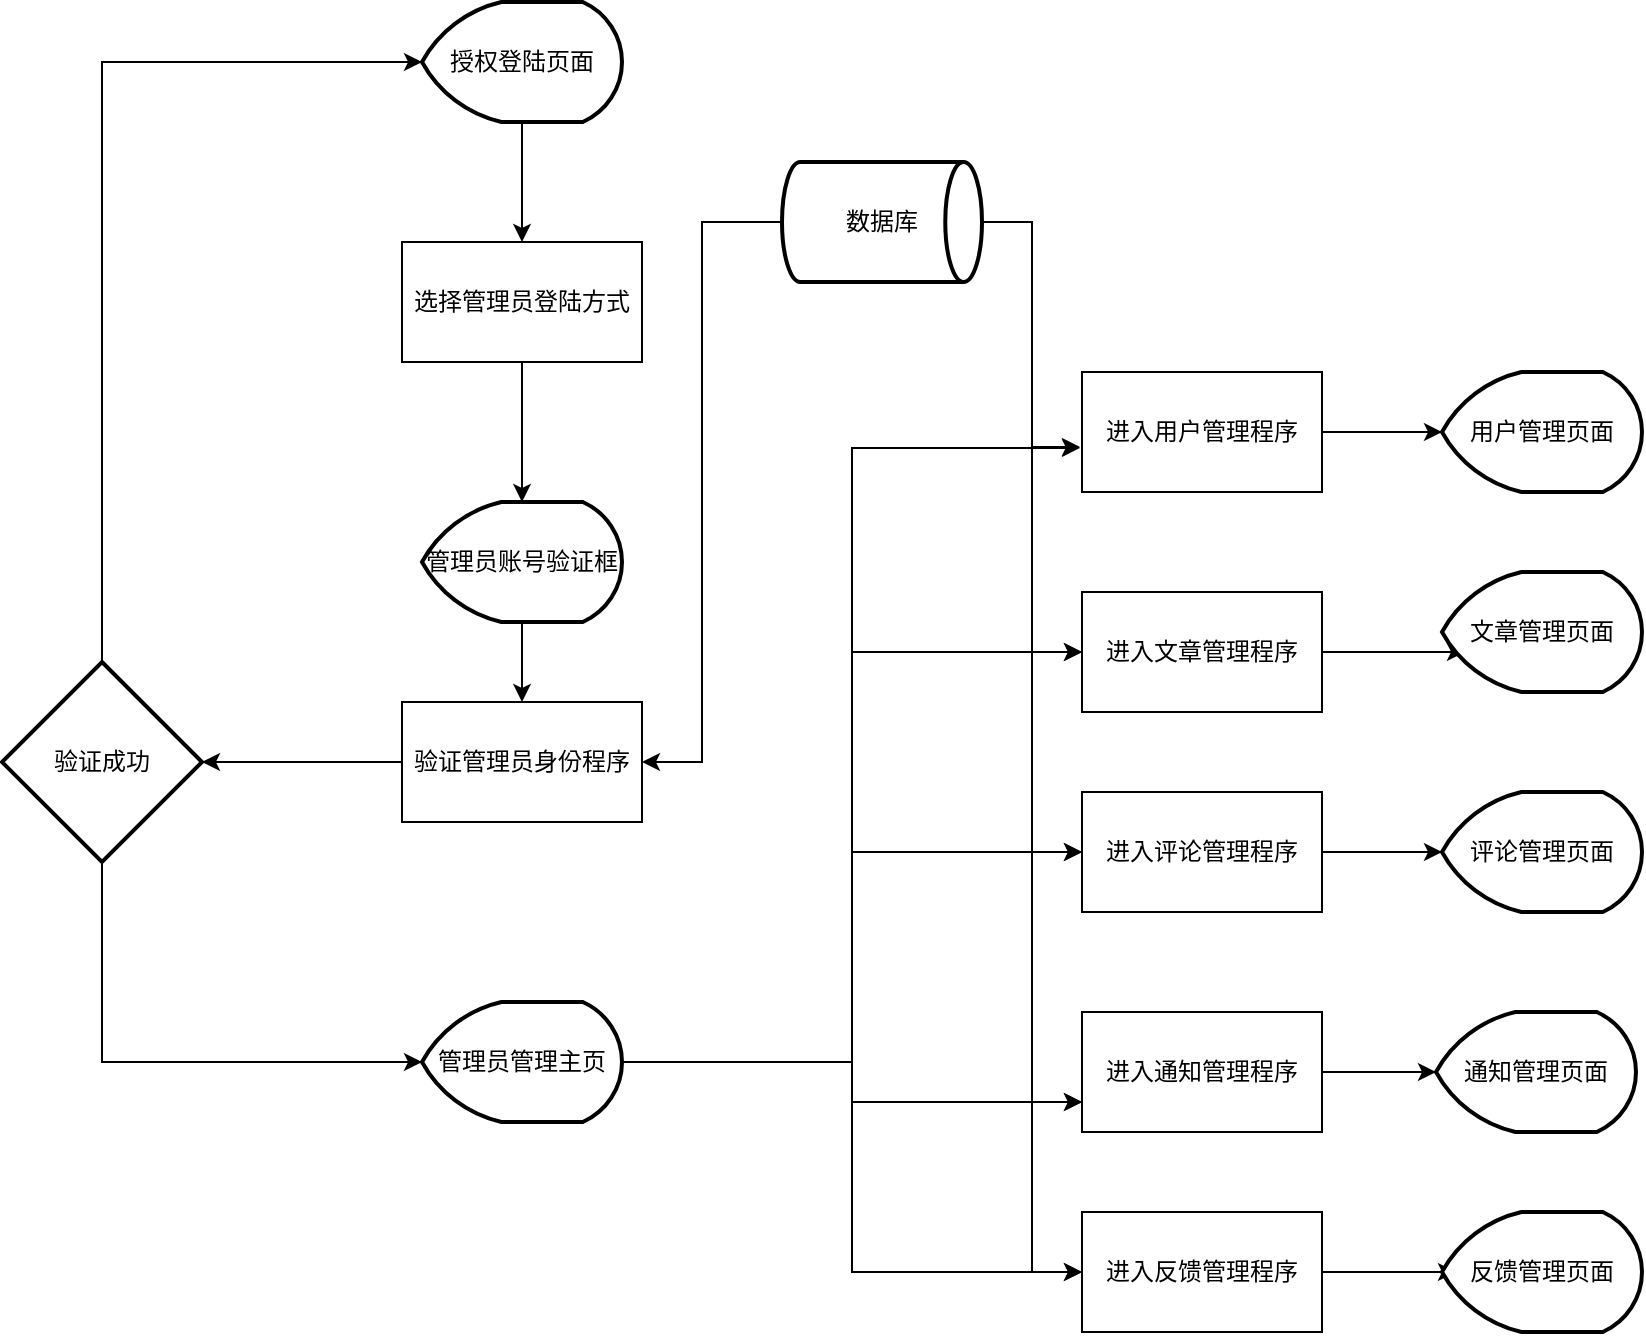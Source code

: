 <mxfile version="13.10.4" type="github">
  <diagram id="C5RBs43oDa-KdzZeNtuy" name="Page-1">
    <mxGraphModel dx="1002" dy="1851" grid="1" gridSize="10" guides="1" tooltips="1" connect="1" arrows="1" fold="1" page="1" pageScale="1" pageWidth="827" pageHeight="1169" math="0" shadow="0">
      <root>
        <mxCell id="WIyWlLk6GJQsqaUBKTNV-0" />
        <mxCell id="WIyWlLk6GJQsqaUBKTNV-1" parent="WIyWlLk6GJQsqaUBKTNV-0" />
        <mxCell id="TCICsbKsThFR8vkZy2Lz-17" style="edgeStyle=orthogonalEdgeStyle;rounded=0;orthogonalLoop=1;jettySize=auto;html=1;exitX=0.5;exitY=1;exitDx=0;exitDy=0;exitPerimeter=0;entryX=0.5;entryY=0;entryDx=0;entryDy=0;" edge="1" parent="WIyWlLk6GJQsqaUBKTNV-1" source="TCICsbKsThFR8vkZy2Lz-0" target="TCICsbKsThFR8vkZy2Lz-1">
          <mxGeometry relative="1" as="geometry" />
        </mxCell>
        <mxCell id="TCICsbKsThFR8vkZy2Lz-0" value="授权登陆页面" style="strokeWidth=2;html=1;shape=mxgraph.flowchart.display;whiteSpace=wrap;" vertex="1" parent="WIyWlLk6GJQsqaUBKTNV-1">
          <mxGeometry x="700" y="-90" width="100" height="60" as="geometry" />
        </mxCell>
        <mxCell id="TCICsbKsThFR8vkZy2Lz-18" style="edgeStyle=orthogonalEdgeStyle;rounded=0;orthogonalLoop=1;jettySize=auto;html=1;exitX=0.5;exitY=1;exitDx=0;exitDy=0;" edge="1" parent="WIyWlLk6GJQsqaUBKTNV-1" source="TCICsbKsThFR8vkZy2Lz-1" target="TCICsbKsThFR8vkZy2Lz-14">
          <mxGeometry relative="1" as="geometry" />
        </mxCell>
        <mxCell id="TCICsbKsThFR8vkZy2Lz-1" value="选择管理员登陆方式" style="rounded=0;whiteSpace=wrap;html=1;" vertex="1" parent="WIyWlLk6GJQsqaUBKTNV-1">
          <mxGeometry x="690" y="30" width="120" height="60" as="geometry" />
        </mxCell>
        <mxCell id="TCICsbKsThFR8vkZy2Lz-35" style="edgeStyle=orthogonalEdgeStyle;rounded=0;orthogonalLoop=1;jettySize=auto;html=1;exitX=1;exitY=0.5;exitDx=0;exitDy=0;entryX=0;entryY=0.5;entryDx=0;entryDy=0;entryPerimeter=0;" edge="1" parent="WIyWlLk6GJQsqaUBKTNV-1" source="TCICsbKsThFR8vkZy2Lz-2" target="TCICsbKsThFR8vkZy2Lz-8">
          <mxGeometry relative="1" as="geometry" />
        </mxCell>
        <mxCell id="TCICsbKsThFR8vkZy2Lz-2" value="进入用户管理程序" style="rounded=0;whiteSpace=wrap;html=1;" vertex="1" parent="WIyWlLk6GJQsqaUBKTNV-1">
          <mxGeometry x="1030" y="95" width="120" height="60" as="geometry" />
        </mxCell>
        <mxCell id="TCICsbKsThFR8vkZy2Lz-22" style="edgeStyle=orthogonalEdgeStyle;rounded=0;orthogonalLoop=1;jettySize=auto;html=1;exitX=0.5;exitY=1;exitDx=0;exitDy=0;exitPerimeter=0;entryX=0;entryY=0.5;entryDx=0;entryDy=0;entryPerimeter=0;" edge="1" parent="WIyWlLk6GJQsqaUBKTNV-1" source="TCICsbKsThFR8vkZy2Lz-3" target="TCICsbKsThFR8vkZy2Lz-16">
          <mxGeometry relative="1" as="geometry" />
        </mxCell>
        <mxCell id="TCICsbKsThFR8vkZy2Lz-23" style="edgeStyle=orthogonalEdgeStyle;rounded=0;orthogonalLoop=1;jettySize=auto;html=1;exitX=0.5;exitY=0;exitDx=0;exitDy=0;exitPerimeter=0;entryX=0;entryY=0.5;entryDx=0;entryDy=0;entryPerimeter=0;" edge="1" parent="WIyWlLk6GJQsqaUBKTNV-1" source="TCICsbKsThFR8vkZy2Lz-3" target="TCICsbKsThFR8vkZy2Lz-0">
          <mxGeometry relative="1" as="geometry" />
        </mxCell>
        <mxCell id="TCICsbKsThFR8vkZy2Lz-3" value="验证成功" style="strokeWidth=2;html=1;shape=mxgraph.flowchart.decision;whiteSpace=wrap;" vertex="1" parent="WIyWlLk6GJQsqaUBKTNV-1">
          <mxGeometry x="490" y="240" width="100" height="100" as="geometry" />
        </mxCell>
        <mxCell id="TCICsbKsThFR8vkZy2Lz-36" style="edgeStyle=orthogonalEdgeStyle;rounded=0;orthogonalLoop=1;jettySize=auto;html=1;exitX=1;exitY=0.5;exitDx=0;exitDy=0;entryX=0.115;entryY=0.667;entryDx=0;entryDy=0;entryPerimeter=0;" edge="1" parent="WIyWlLk6GJQsqaUBKTNV-1" source="TCICsbKsThFR8vkZy2Lz-4" target="TCICsbKsThFR8vkZy2Lz-9">
          <mxGeometry relative="1" as="geometry" />
        </mxCell>
        <mxCell id="TCICsbKsThFR8vkZy2Lz-4" value="进入文章管理程序" style="rounded=0;whiteSpace=wrap;html=1;" vertex="1" parent="WIyWlLk6GJQsqaUBKTNV-1">
          <mxGeometry x="1030" y="205" width="120" height="60" as="geometry" />
        </mxCell>
        <mxCell id="TCICsbKsThFR8vkZy2Lz-37" style="edgeStyle=orthogonalEdgeStyle;rounded=0;orthogonalLoop=1;jettySize=auto;html=1;exitX=1;exitY=0.5;exitDx=0;exitDy=0;" edge="1" parent="WIyWlLk6GJQsqaUBKTNV-1" source="TCICsbKsThFR8vkZy2Lz-5" target="TCICsbKsThFR8vkZy2Lz-10">
          <mxGeometry relative="1" as="geometry" />
        </mxCell>
        <mxCell id="TCICsbKsThFR8vkZy2Lz-5" value="进入评论管理程序" style="rounded=0;whiteSpace=wrap;html=1;" vertex="1" parent="WIyWlLk6GJQsqaUBKTNV-1">
          <mxGeometry x="1030" y="305" width="120" height="60" as="geometry" />
        </mxCell>
        <mxCell id="TCICsbKsThFR8vkZy2Lz-38" style="edgeStyle=orthogonalEdgeStyle;rounded=0;orthogonalLoop=1;jettySize=auto;html=1;exitX=1;exitY=0.5;exitDx=0;exitDy=0;entryX=0;entryY=0.5;entryDx=0;entryDy=0;entryPerimeter=0;" edge="1" parent="WIyWlLk6GJQsqaUBKTNV-1" source="TCICsbKsThFR8vkZy2Lz-6" target="TCICsbKsThFR8vkZy2Lz-11">
          <mxGeometry relative="1" as="geometry" />
        </mxCell>
        <mxCell id="TCICsbKsThFR8vkZy2Lz-6" value="进入通知管理程序" style="rounded=0;whiteSpace=wrap;html=1;" vertex="1" parent="WIyWlLk6GJQsqaUBKTNV-1">
          <mxGeometry x="1030" y="415" width="120" height="60" as="geometry" />
        </mxCell>
        <mxCell id="TCICsbKsThFR8vkZy2Lz-39" style="edgeStyle=orthogonalEdgeStyle;rounded=0;orthogonalLoop=1;jettySize=auto;html=1;exitX=1;exitY=0.5;exitDx=0;exitDy=0;entryX=0.07;entryY=0.5;entryDx=0;entryDy=0;entryPerimeter=0;" edge="1" parent="WIyWlLk6GJQsqaUBKTNV-1" source="TCICsbKsThFR8vkZy2Lz-7" target="TCICsbKsThFR8vkZy2Lz-12">
          <mxGeometry relative="1" as="geometry" />
        </mxCell>
        <mxCell id="TCICsbKsThFR8vkZy2Lz-7" value="进入反馈管理程序" style="rounded=0;whiteSpace=wrap;html=1;" vertex="1" parent="WIyWlLk6GJQsqaUBKTNV-1">
          <mxGeometry x="1030" y="515" width="120" height="60" as="geometry" />
        </mxCell>
        <mxCell id="TCICsbKsThFR8vkZy2Lz-8" value="用户管理页面" style="strokeWidth=2;html=1;shape=mxgraph.flowchart.display;whiteSpace=wrap;" vertex="1" parent="WIyWlLk6GJQsqaUBKTNV-1">
          <mxGeometry x="1210" y="95" width="100" height="60" as="geometry" />
        </mxCell>
        <mxCell id="TCICsbKsThFR8vkZy2Lz-9" value="文章管理页面" style="strokeWidth=2;html=1;shape=mxgraph.flowchart.display;whiteSpace=wrap;" vertex="1" parent="WIyWlLk6GJQsqaUBKTNV-1">
          <mxGeometry x="1210" y="195" width="100" height="60" as="geometry" />
        </mxCell>
        <mxCell id="TCICsbKsThFR8vkZy2Lz-10" value="评论管理页面" style="strokeWidth=2;html=1;shape=mxgraph.flowchart.display;whiteSpace=wrap;" vertex="1" parent="WIyWlLk6GJQsqaUBKTNV-1">
          <mxGeometry x="1210" y="305" width="100" height="60" as="geometry" />
        </mxCell>
        <mxCell id="TCICsbKsThFR8vkZy2Lz-11" value="通知管理页面" style="strokeWidth=2;html=1;shape=mxgraph.flowchart.display;whiteSpace=wrap;" vertex="1" parent="WIyWlLk6GJQsqaUBKTNV-1">
          <mxGeometry x="1207" y="415" width="100" height="60" as="geometry" />
        </mxCell>
        <mxCell id="TCICsbKsThFR8vkZy2Lz-12" value="反馈管理页面" style="strokeWidth=2;html=1;shape=mxgraph.flowchart.display;whiteSpace=wrap;" vertex="1" parent="WIyWlLk6GJQsqaUBKTNV-1">
          <mxGeometry x="1210" y="515" width="100" height="60" as="geometry" />
        </mxCell>
        <mxCell id="TCICsbKsThFR8vkZy2Lz-24" style="edgeStyle=orthogonalEdgeStyle;rounded=0;orthogonalLoop=1;jettySize=auto;html=1;exitX=0;exitY=0.5;exitDx=0;exitDy=0;exitPerimeter=0;" edge="1" parent="WIyWlLk6GJQsqaUBKTNV-1" source="TCICsbKsThFR8vkZy2Lz-13" target="TCICsbKsThFR8vkZy2Lz-15">
          <mxGeometry relative="1" as="geometry">
            <Array as="points">
              <mxPoint x="840" y="20" />
              <mxPoint x="840" y="290" />
            </Array>
          </mxGeometry>
        </mxCell>
        <mxCell id="TCICsbKsThFR8vkZy2Lz-25" style="edgeStyle=orthogonalEdgeStyle;rounded=0;orthogonalLoop=1;jettySize=auto;html=1;exitX=1;exitY=0.5;exitDx=0;exitDy=0;exitPerimeter=0;entryX=-0.008;entryY=0.625;entryDx=0;entryDy=0;entryPerimeter=0;" edge="1" parent="WIyWlLk6GJQsqaUBKTNV-1" source="TCICsbKsThFR8vkZy2Lz-13" target="TCICsbKsThFR8vkZy2Lz-2">
          <mxGeometry relative="1" as="geometry" />
        </mxCell>
        <mxCell id="TCICsbKsThFR8vkZy2Lz-26" style="edgeStyle=orthogonalEdgeStyle;rounded=0;orthogonalLoop=1;jettySize=auto;html=1;exitX=1;exitY=0.5;exitDx=0;exitDy=0;exitPerimeter=0;entryX=0;entryY=0.5;entryDx=0;entryDy=0;" edge="1" parent="WIyWlLk6GJQsqaUBKTNV-1" source="TCICsbKsThFR8vkZy2Lz-13" target="TCICsbKsThFR8vkZy2Lz-4">
          <mxGeometry relative="1" as="geometry" />
        </mxCell>
        <mxCell id="TCICsbKsThFR8vkZy2Lz-40" style="edgeStyle=orthogonalEdgeStyle;rounded=0;orthogonalLoop=1;jettySize=auto;html=1;exitX=1;exitY=0.5;exitDx=0;exitDy=0;exitPerimeter=0;entryX=0;entryY=0.5;entryDx=0;entryDy=0;" edge="1" parent="WIyWlLk6GJQsqaUBKTNV-1" source="TCICsbKsThFR8vkZy2Lz-13" target="TCICsbKsThFR8vkZy2Lz-5">
          <mxGeometry relative="1" as="geometry" />
        </mxCell>
        <mxCell id="TCICsbKsThFR8vkZy2Lz-41" style="edgeStyle=orthogonalEdgeStyle;rounded=0;orthogonalLoop=1;jettySize=auto;html=1;exitX=1;exitY=0.5;exitDx=0;exitDy=0;exitPerimeter=0;entryX=0;entryY=0.75;entryDx=0;entryDy=0;" edge="1" parent="WIyWlLk6GJQsqaUBKTNV-1" source="TCICsbKsThFR8vkZy2Lz-13" target="TCICsbKsThFR8vkZy2Lz-6">
          <mxGeometry relative="1" as="geometry" />
        </mxCell>
        <mxCell id="TCICsbKsThFR8vkZy2Lz-42" style="edgeStyle=orthogonalEdgeStyle;rounded=0;orthogonalLoop=1;jettySize=auto;html=1;exitX=1;exitY=0.5;exitDx=0;exitDy=0;exitPerimeter=0;entryX=0;entryY=0.5;entryDx=0;entryDy=0;" edge="1" parent="WIyWlLk6GJQsqaUBKTNV-1" source="TCICsbKsThFR8vkZy2Lz-13" target="TCICsbKsThFR8vkZy2Lz-7">
          <mxGeometry relative="1" as="geometry" />
        </mxCell>
        <mxCell id="TCICsbKsThFR8vkZy2Lz-13" value="数据库" style="strokeWidth=2;html=1;shape=mxgraph.flowchart.direct_data;whiteSpace=wrap;" vertex="1" parent="WIyWlLk6GJQsqaUBKTNV-1">
          <mxGeometry x="880" y="-10" width="100" height="60" as="geometry" />
        </mxCell>
        <mxCell id="TCICsbKsThFR8vkZy2Lz-19" style="edgeStyle=orthogonalEdgeStyle;rounded=0;orthogonalLoop=1;jettySize=auto;html=1;exitX=0.5;exitY=1;exitDx=0;exitDy=0;exitPerimeter=0;" edge="1" parent="WIyWlLk6GJQsqaUBKTNV-1" source="TCICsbKsThFR8vkZy2Lz-14" target="TCICsbKsThFR8vkZy2Lz-15">
          <mxGeometry relative="1" as="geometry" />
        </mxCell>
        <mxCell id="TCICsbKsThFR8vkZy2Lz-14" value="管理员账号验证框" style="strokeWidth=2;html=1;shape=mxgraph.flowchart.display;whiteSpace=wrap;" vertex="1" parent="WIyWlLk6GJQsqaUBKTNV-1">
          <mxGeometry x="700" y="160" width="100" height="60" as="geometry" />
        </mxCell>
        <mxCell id="TCICsbKsThFR8vkZy2Lz-21" style="edgeStyle=orthogonalEdgeStyle;rounded=0;orthogonalLoop=1;jettySize=auto;html=1;exitX=0;exitY=0.5;exitDx=0;exitDy=0;" edge="1" parent="WIyWlLk6GJQsqaUBKTNV-1" source="TCICsbKsThFR8vkZy2Lz-15" target="TCICsbKsThFR8vkZy2Lz-3">
          <mxGeometry relative="1" as="geometry" />
        </mxCell>
        <mxCell id="TCICsbKsThFR8vkZy2Lz-15" value="验证管理员身份程序" style="rounded=0;whiteSpace=wrap;html=1;" vertex="1" parent="WIyWlLk6GJQsqaUBKTNV-1">
          <mxGeometry x="690" y="260" width="120" height="60" as="geometry" />
        </mxCell>
        <mxCell id="TCICsbKsThFR8vkZy2Lz-43" style="edgeStyle=orthogonalEdgeStyle;rounded=0;orthogonalLoop=1;jettySize=auto;html=1;exitX=1;exitY=0.5;exitDx=0;exitDy=0;exitPerimeter=0;entryX=-0.008;entryY=0.633;entryDx=0;entryDy=0;entryPerimeter=0;" edge="1" parent="WIyWlLk6GJQsqaUBKTNV-1" source="TCICsbKsThFR8vkZy2Lz-16" target="TCICsbKsThFR8vkZy2Lz-2">
          <mxGeometry relative="1" as="geometry" />
        </mxCell>
        <mxCell id="TCICsbKsThFR8vkZy2Lz-44" style="edgeStyle=orthogonalEdgeStyle;rounded=0;orthogonalLoop=1;jettySize=auto;html=1;exitX=1;exitY=0.5;exitDx=0;exitDy=0;exitPerimeter=0;entryX=0;entryY=0.5;entryDx=0;entryDy=0;" edge="1" parent="WIyWlLk6GJQsqaUBKTNV-1" source="TCICsbKsThFR8vkZy2Lz-16" target="TCICsbKsThFR8vkZy2Lz-4">
          <mxGeometry relative="1" as="geometry" />
        </mxCell>
        <mxCell id="TCICsbKsThFR8vkZy2Lz-45" style="edgeStyle=orthogonalEdgeStyle;rounded=0;orthogonalLoop=1;jettySize=auto;html=1;exitX=1;exitY=0.5;exitDx=0;exitDy=0;exitPerimeter=0;entryX=0;entryY=0.5;entryDx=0;entryDy=0;" edge="1" parent="WIyWlLk6GJQsqaUBKTNV-1" source="TCICsbKsThFR8vkZy2Lz-16" target="TCICsbKsThFR8vkZy2Lz-5">
          <mxGeometry relative="1" as="geometry" />
        </mxCell>
        <mxCell id="TCICsbKsThFR8vkZy2Lz-46" style="edgeStyle=orthogonalEdgeStyle;rounded=0;orthogonalLoop=1;jettySize=auto;html=1;exitX=1;exitY=0.5;exitDx=0;exitDy=0;exitPerimeter=0;entryX=0;entryY=0.75;entryDx=0;entryDy=0;" edge="1" parent="WIyWlLk6GJQsqaUBKTNV-1" source="TCICsbKsThFR8vkZy2Lz-16" target="TCICsbKsThFR8vkZy2Lz-6">
          <mxGeometry relative="1" as="geometry" />
        </mxCell>
        <mxCell id="TCICsbKsThFR8vkZy2Lz-47" style="edgeStyle=orthogonalEdgeStyle;rounded=0;orthogonalLoop=1;jettySize=auto;html=1;exitX=1;exitY=0.5;exitDx=0;exitDy=0;exitPerimeter=0;entryX=0;entryY=0.5;entryDx=0;entryDy=0;" edge="1" parent="WIyWlLk6GJQsqaUBKTNV-1" source="TCICsbKsThFR8vkZy2Lz-16" target="TCICsbKsThFR8vkZy2Lz-7">
          <mxGeometry relative="1" as="geometry" />
        </mxCell>
        <mxCell id="TCICsbKsThFR8vkZy2Lz-16" value="管理员管理主页" style="strokeWidth=2;html=1;shape=mxgraph.flowchart.display;whiteSpace=wrap;" vertex="1" parent="WIyWlLk6GJQsqaUBKTNV-1">
          <mxGeometry x="700" y="410" width="100" height="60" as="geometry" />
        </mxCell>
      </root>
    </mxGraphModel>
  </diagram>
</mxfile>
